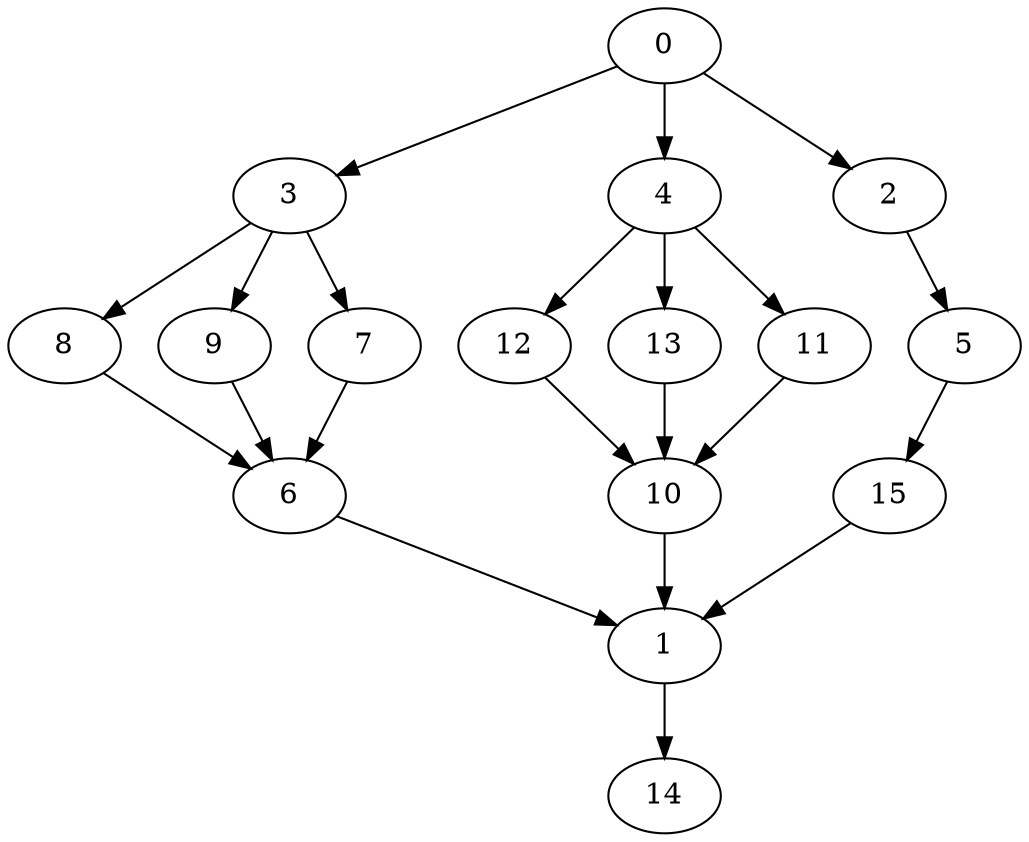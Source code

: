 digraph "SeriesParallel-MaxBf-3_Nodes_16_CCR_1.00_WeightType_Random" {
	graph ["Duplicate states"=0,
		GraphType=S_P,
		"Max states in OPEN"=0,
		Modes="120000ms; topo-ordered tasks, ; Pruning: task equivalence, fixed order ready list, ; F-value: ; Optimisation: best schedule length (\
SL) optimisation on equal, ",
		NumberOfTasks=16,
		"Pruned using list schedule length"=1526177,
		"States removed from OPEN"=0,
		TargetSystem="Homogeneous-2",
		"Time to schedule (ms)"=1901,
		"Total idle time"=14,
		"Total schedule length"=102,
		"Total sequential time"=159,
		"Total states created"=3742870
	];
	0	["Finish time"=9,
		Processor=0,
		"Start time"=0,
		Weight=9];
	3	["Finish time"=28,
		Processor=0,
		"Start time"=17,
		Weight=11];
	0 -> 3	[Weight=7];
	4	["Finish time"=22,
		Processor=1,
		"Start time"=14,
		Weight=8];
	0 -> 4	[Weight=5];
	2	["Finish time"=17,
		Processor=0,
		"Start time"=9,
		Weight=8];
	0 -> 2	[Weight=8];
	8	["Finish time"=42,
		Processor=0,
		"Start time"=28,
		Weight=14];
	3 -> 8	[Weight=7];
	9	["Finish time"=67,
		Processor=1,
		"Start time"=58,
		Weight=9];
	3 -> 9	[Weight=9];
	7	["Finish time"=58,
		Processor=1,
		"Start time"=52,
		Weight=6];
	3 -> 7	[Weight=8];
	12	["Finish time"=43,
		Processor=1,
		"Start time"=31,
		Weight=12];
	4 -> 12	[Weight=9];
	13	["Finish time"=57,
		Processor=0,
		"Start time"=45,
		Weight=12];
	4 -> 13	[Weight=7];
	11	["Finish time"=52,
		Processor=1,
		"Start time"=43,
		Weight=9];
	4 -> 11	[Weight=9];
	6	["Finish time"=78,
		Processor=1,
		"Start time"=67,
		Weight=11];
	8 -> 6	[Weight=10];
	10	["Finish time"=71,
		Processor=0,
		"Start time"=57,
		Weight=14];
	12 -> 10	[Weight=9];
	9 -> 6	[Weight=9];
	13 -> 10	[Weight=6];
	5	["Finish time"=31,
		Processor=1,
		"Start time"=22,
		Weight=9];
	2 -> 5	[Weight=4];
	7 -> 6	[Weight=8];
	11 -> 10	[Weight=5];
	15	["Finish time"=45,
		Processor=0,
		"Start time"=42,
		Weight=3];
	5 -> 15	[Weight=4];
	1	["Finish time"=87,
		Processor=1,
		"Start time"=78,
		Weight=9];
	6 -> 1	[Weight=10];
	10 -> 1	[Weight=7];
	15 -> 1	[Weight=10];
	14	["Finish time"=102,
		Processor=1,
		"Start time"=87,
		Weight=15];
	1 -> 14	[Weight=9];
}
